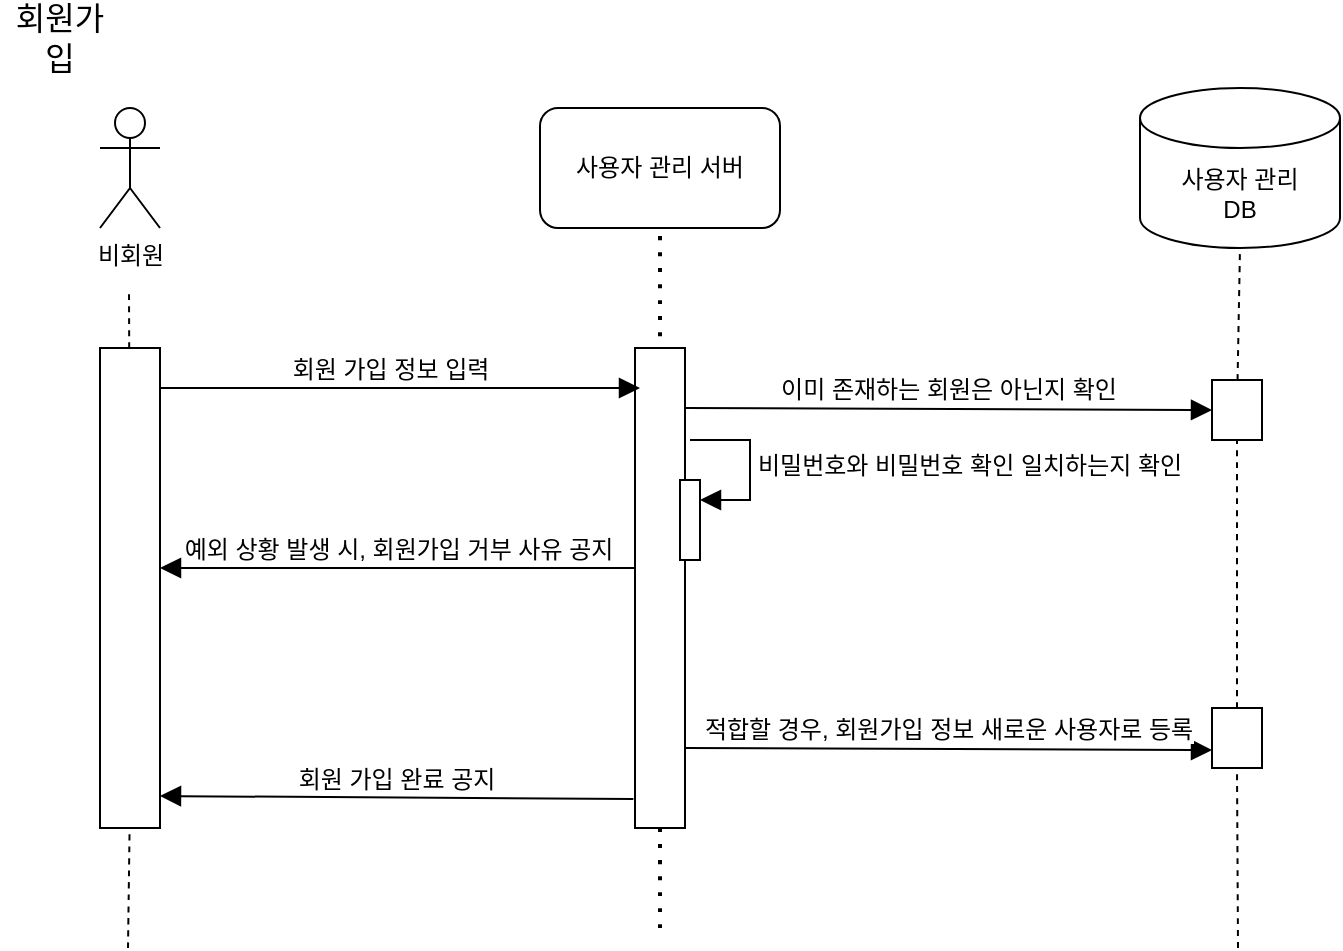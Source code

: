 <mxfile version="24.3.1" type="github" pages="7">
  <diagram name="회원가입" id="2YBvvXClWsGukQMizWep">
    <mxGraphModel dx="594" dy="738" grid="1" gridSize="10" guides="1" tooltips="1" connect="1" arrows="1" fold="1" page="1" pageScale="1" pageWidth="850" pageHeight="1100" math="0" shadow="0">
      <root>
        <mxCell id="0" />
        <mxCell id="1" parent="0" />
        <mxCell id="lmq6LwTFipSiw43jhtWt-1" value="비회원" style="shape=umlActor;verticalLabelPosition=bottom;verticalAlign=top;html=1;outlineConnect=0;" vertex="1" parent="1">
          <mxGeometry x="100" y="80" width="30" height="60" as="geometry" />
        </mxCell>
        <mxCell id="lmq6LwTFipSiw43jhtWt-6" value="" style="endArrow=none;dashed=1;html=1;rounded=0;fontSize=12;startSize=8;endSize=8;curved=1;" edge="1" parent="1" source="qiXM5G81pv3pnYCw4iOo-1">
          <mxGeometry width="50" height="50" relative="1" as="geometry">
            <mxPoint x="114" y="720" as="sourcePoint" />
            <mxPoint x="114.5" y="170" as="targetPoint" />
          </mxGeometry>
        </mxCell>
        <mxCell id="lmq6LwTFipSiw43jhtWt-7" value="회원가입" style="text;html=1;align=center;verticalAlign=middle;whiteSpace=wrap;rounded=0;fontSize=16;" vertex="1" parent="1">
          <mxGeometry x="50" y="30" width="60" height="30" as="geometry" />
        </mxCell>
        <mxCell id="lmq6LwTFipSiw43jhtWt-12" value="사용자 관리 서버" style="rounded=1;whiteSpace=wrap;html=1;" vertex="1" parent="1">
          <mxGeometry x="320" y="80" width="120" height="60" as="geometry" />
        </mxCell>
        <mxCell id="lmq6LwTFipSiw43jhtWt-13" value="사용자 관리&lt;div&gt;DB&lt;/div&gt;" style="shape=cylinder3;whiteSpace=wrap;html=1;boundedLbl=1;backgroundOutline=1;size=15;" vertex="1" parent="1">
          <mxGeometry x="620" y="70" width="100" height="80" as="geometry" />
        </mxCell>
        <mxCell id="lmq6LwTFipSiw43jhtWt-14" value="" style="endArrow=none;dashed=1;html=1;dashPattern=1 3;strokeWidth=2;rounded=0;fontSize=12;startSize=8;endSize=8;curved=1;entryX=0.5;entryY=1;entryDx=0;entryDy=0;" edge="1" parent="1" target="lmq6LwTFipSiw43jhtWt-12">
          <mxGeometry width="50" height="50" relative="1" as="geometry">
            <mxPoint x="380" y="490" as="sourcePoint" />
            <mxPoint x="360" y="330" as="targetPoint" />
          </mxGeometry>
        </mxCell>
        <mxCell id="lmq6LwTFipSiw43jhtWt-15" value="" style="endArrow=none;dashed=1;html=1;rounded=0;fontSize=12;startSize=8;endSize=8;curved=1;entryX=0.5;entryY=1;entryDx=0;entryDy=0;entryPerimeter=0;" edge="1" parent="1" source="lmq6LwTFipSiw43jhtWt-20" target="lmq6LwTFipSiw43jhtWt-13">
          <mxGeometry width="50" height="50" relative="1" as="geometry">
            <mxPoint x="670" y="730" as="sourcePoint" />
            <mxPoint x="400" y="410" as="targetPoint" />
          </mxGeometry>
        </mxCell>
        <mxCell id="lmq6LwTFipSiw43jhtWt-18" value="" style="rounded=0;whiteSpace=wrap;html=1;" vertex="1" parent="1">
          <mxGeometry x="367.5" y="200" width="25" height="240" as="geometry" />
        </mxCell>
        <mxCell id="lmq6LwTFipSiw43jhtWt-16" value="회원 가입 정보 입력" style="html=1;verticalAlign=bottom;endArrow=block;curved=0;rounded=0;fontSize=12;startSize=8;endSize=8;" edge="1" parent="1">
          <mxGeometry width="80" relative="1" as="geometry">
            <mxPoint x="120" y="220" as="sourcePoint" />
            <mxPoint x="370" y="220" as="targetPoint" />
          </mxGeometry>
        </mxCell>
        <mxCell id="lmq6LwTFipSiw43jhtWt-19" value="이미 존재하는 회원은 아닌지 확인" style="html=1;verticalAlign=bottom;endArrow=block;curved=0;rounded=0;fontSize=12;startSize=8;endSize=8;entryX=0;entryY=0.5;entryDx=0;entryDy=0;" edge="1" parent="1" target="lmq6LwTFipSiw43jhtWt-20">
          <mxGeometry x="-0.001" width="80" relative="1" as="geometry">
            <mxPoint x="392.5" y="230" as="sourcePoint" />
            <mxPoint x="642.5" y="230" as="targetPoint" />
            <mxPoint as="offset" />
          </mxGeometry>
        </mxCell>
        <mxCell id="lmq6LwTFipSiw43jhtWt-21" value="" style="endArrow=none;dashed=1;html=1;rounded=0;fontSize=12;startSize=8;endSize=8;curved=1;entryX=0.5;entryY=1;entryDx=0;entryDy=0;entryPerimeter=0;" edge="1" parent="1" source="lmq6LwTFipSiw43jhtWt-23" target="lmq6LwTFipSiw43jhtWt-20">
          <mxGeometry width="50" height="50" relative="1" as="geometry">
            <mxPoint x="670" y="730" as="sourcePoint" />
            <mxPoint x="670" y="150" as="targetPoint" />
          </mxGeometry>
        </mxCell>
        <mxCell id="lmq6LwTFipSiw43jhtWt-20" value="" style="rounded=0;whiteSpace=wrap;html=1;" vertex="1" parent="1">
          <mxGeometry x="656" y="216" width="25" height="30" as="geometry" />
        </mxCell>
        <mxCell id="lmq6LwTFipSiw43jhtWt-22" value="적합할 경우, 회원가입 정보 새로운 사용자로 등록" style="html=1;verticalAlign=bottom;endArrow=block;curved=0;rounded=0;fontSize=12;startSize=8;endSize=8;entryX=0;entryY=0.5;entryDx=0;entryDy=0;" edge="1" parent="1">
          <mxGeometry x="-0.001" width="80" relative="1" as="geometry">
            <mxPoint x="392.5" y="400" as="sourcePoint" />
            <mxPoint x="656" y="401" as="targetPoint" />
            <mxPoint as="offset" />
          </mxGeometry>
        </mxCell>
        <mxCell id="lmq6LwTFipSiw43jhtWt-24" value="" style="endArrow=none;dashed=1;html=1;rounded=0;fontSize=12;startSize=8;endSize=8;curved=1;entryX=0.5;entryY=1;entryDx=0;entryDy=0;entryPerimeter=0;" edge="1" parent="1" target="lmq6LwTFipSiw43jhtWt-23">
          <mxGeometry width="50" height="50" relative="1" as="geometry">
            <mxPoint x="669" y="500" as="sourcePoint" />
            <mxPoint x="669" y="246" as="targetPoint" />
          </mxGeometry>
        </mxCell>
        <mxCell id="lmq6LwTFipSiw43jhtWt-23" value="" style="rounded=0;whiteSpace=wrap;html=1;" vertex="1" parent="1">
          <mxGeometry x="656" y="380" width="25" height="30" as="geometry" />
        </mxCell>
        <mxCell id="lmq6LwTFipSiw43jhtWt-25" value="" style="html=1;points=[[0,0,0,0,5],[0,1,0,0,-5],[1,0,0,0,5],[1,1,0,0,-5]];perimeter=orthogonalPerimeter;outlineConnect=0;targetShapes=umlLifeline;portConstraint=eastwest;newEdgeStyle={&quot;curved&quot;:0,&quot;rounded&quot;:0};" vertex="1" parent="1">
          <mxGeometry x="390" y="266" width="10" height="40" as="geometry" />
        </mxCell>
        <mxCell id="lmq6LwTFipSiw43jhtWt-26" value="비밀번호와 비밀번호 확인 일치하는지 확인" style="html=1;align=left;spacingLeft=2;endArrow=block;rounded=0;edgeStyle=orthogonalEdgeStyle;curved=0;rounded=0;fontSize=12;startSize=8;endSize=8;" edge="1" target="lmq6LwTFipSiw43jhtWt-25" parent="1">
          <mxGeometry relative="1" as="geometry">
            <mxPoint x="395" y="246" as="sourcePoint" />
            <Array as="points">
              <mxPoint x="425" y="276" />
            </Array>
          </mxGeometry>
        </mxCell>
        <mxCell id="lmq6LwTFipSiw43jhtWt-27" value="회원 가입 완료 공지" style="html=1;verticalAlign=bottom;endArrow=block;curved=0;rounded=0;fontSize=12;startSize=8;endSize=8;exitX=-0.033;exitY=0.848;exitDx=0;exitDy=0;exitPerimeter=0;entryX=1;entryY=0.5;entryDx=0;entryDy=0;" edge="1" parent="1">
          <mxGeometry width="80" relative="1" as="geometry">
            <mxPoint x="366.675" y="425.56" as="sourcePoint" />
            <mxPoint x="130" y="424" as="targetPoint" />
          </mxGeometry>
        </mxCell>
        <mxCell id="lmq6LwTFipSiw43jhtWt-29" value="예외 상황 발생 시, 회원가입 거부 사유 공지" style="html=1;verticalAlign=bottom;endArrow=block;curved=0;rounded=0;fontSize=12;startSize=8;endSize=8;exitX=-0.033;exitY=0.848;exitDx=0;exitDy=0;exitPerimeter=0;" edge="1" parent="1">
          <mxGeometry width="80" relative="1" as="geometry">
            <mxPoint x="367.5" y="310" as="sourcePoint" />
            <mxPoint x="130" y="310" as="targetPoint" />
          </mxGeometry>
        </mxCell>
        <mxCell id="lmq6LwTFipSiw43jhtWt-32" value="" style="endArrow=none;dashed=1;html=1;rounded=0;fontSize=12;startSize=8;endSize=8;curved=1;" edge="1" parent="1">
          <mxGeometry width="50" height="50" relative="1" as="geometry">
            <mxPoint x="115" y="410" as="sourcePoint" />
            <mxPoint x="115" y="325" as="targetPoint" />
          </mxGeometry>
        </mxCell>
        <mxCell id="lmq6LwTFipSiw43jhtWt-34" value="" style="endArrow=none;dashed=1;html=1;rounded=0;fontSize=12;startSize=8;endSize=8;curved=1;" edge="1" parent="1">
          <mxGeometry width="50" height="50" relative="1" as="geometry">
            <mxPoint x="114" y="500" as="sourcePoint" />
            <mxPoint x="114.8" y="440" as="targetPoint" />
          </mxGeometry>
        </mxCell>
        <mxCell id="qiXM5G81pv3pnYCw4iOo-2" value="" style="endArrow=none;dashed=1;html=1;rounded=0;fontSize=12;startSize=8;endSize=8;curved=1;" edge="1" parent="1" target="qiXM5G81pv3pnYCw4iOo-1">
          <mxGeometry width="50" height="50" relative="1" as="geometry">
            <mxPoint x="115" y="295" as="sourcePoint" />
            <mxPoint x="114.5" y="170" as="targetPoint" />
          </mxGeometry>
        </mxCell>
        <mxCell id="qiXM5G81pv3pnYCw4iOo-1" value="" style="rounded=0;whiteSpace=wrap;html=1;" vertex="1" parent="1">
          <mxGeometry x="100" y="200" width="30" height="240" as="geometry" />
        </mxCell>
      </root>
    </mxGraphModel>
  </diagram>
  <diagram name="로그인" id="xfcTjQgRxjcba2ydF7YO">
    <mxGraphModel dx="699" dy="868" grid="1" gridSize="10" guides="1" tooltips="1" connect="1" arrows="1" fold="1" page="1" pageScale="1" pageWidth="850" pageHeight="1100" math="0" shadow="0">
      <root>
        <mxCell id="_w-2rEdW2O8Vtb92VAKG-0" />
        <mxCell id="_w-2rEdW2O8Vtb92VAKG-1" parent="_w-2rEdW2O8Vtb92VAKG-0" />
        <mxCell id="_w-2rEdW2O8Vtb92VAKG-2" value="회원" style="shape=umlActor;verticalLabelPosition=bottom;verticalAlign=top;html=1;outlineConnect=0;" vertex="1" parent="_w-2rEdW2O8Vtb92VAKG-1">
          <mxGeometry x="100" y="80" width="30" height="60" as="geometry" />
        </mxCell>
        <mxCell id="_w-2rEdW2O8Vtb92VAKG-4" value="로그인" style="text;html=1;align=center;verticalAlign=middle;whiteSpace=wrap;rounded=0;fontSize=16;" vertex="1" parent="_w-2rEdW2O8Vtb92VAKG-1">
          <mxGeometry x="50" y="30" width="60" height="30" as="geometry" />
        </mxCell>
        <mxCell id="_w-2rEdW2O8Vtb92VAKG-5" value="사용자 관리 서버" style="rounded=1;whiteSpace=wrap;html=1;" vertex="1" parent="_w-2rEdW2O8Vtb92VAKG-1">
          <mxGeometry x="320" y="80" width="120" height="60" as="geometry" />
        </mxCell>
        <mxCell id="_w-2rEdW2O8Vtb92VAKG-6" value="사용자 관리&lt;div&gt;DB&lt;/div&gt;" style="shape=cylinder3;whiteSpace=wrap;html=1;boundedLbl=1;backgroundOutline=1;size=15;" vertex="1" parent="_w-2rEdW2O8Vtb92VAKG-1">
          <mxGeometry x="620" y="70" width="100" height="80" as="geometry" />
        </mxCell>
        <mxCell id="_w-2rEdW2O8Vtb92VAKG-7" value="" style="endArrow=none;dashed=1;html=1;dashPattern=1 3;strokeWidth=2;rounded=0;fontSize=12;startSize=8;endSize=8;curved=1;entryX=0.5;entryY=1;entryDx=0;entryDy=0;" edge="1" parent="_w-2rEdW2O8Vtb92VAKG-1" target="_w-2rEdW2O8Vtb92VAKG-5">
          <mxGeometry width="50" height="50" relative="1" as="geometry">
            <mxPoint x="380" y="490" as="sourcePoint" />
            <mxPoint x="360" y="330" as="targetPoint" />
          </mxGeometry>
        </mxCell>
        <mxCell id="_w-2rEdW2O8Vtb92VAKG-8" value="" style="endArrow=none;dashed=1;html=1;rounded=0;fontSize=12;startSize=8;endSize=8;curved=1;entryX=0.5;entryY=1;entryDx=0;entryDy=0;entryPerimeter=0;" edge="1" parent="_w-2rEdW2O8Vtb92VAKG-1" source="_w-2rEdW2O8Vtb92VAKG-13" target="_w-2rEdW2O8Vtb92VAKG-6">
          <mxGeometry width="50" height="50" relative="1" as="geometry">
            <mxPoint x="670" y="730" as="sourcePoint" />
            <mxPoint x="400" y="410" as="targetPoint" />
          </mxGeometry>
        </mxCell>
        <mxCell id="_w-2rEdW2O8Vtb92VAKG-9" value="" style="rounded=0;whiteSpace=wrap;html=1;" vertex="1" parent="_w-2rEdW2O8Vtb92VAKG-1">
          <mxGeometry x="367.5" y="200" width="25" height="240" as="geometry" />
        </mxCell>
        <mxCell id="_w-2rEdW2O8Vtb92VAKG-10" value="로그인 정보 입력" style="html=1;verticalAlign=bottom;endArrow=block;curved=0;rounded=0;fontSize=12;startSize=8;endSize=8;" edge="1" parent="_w-2rEdW2O8Vtb92VAKG-1">
          <mxGeometry width="80" relative="1" as="geometry">
            <mxPoint x="120" y="220" as="sourcePoint" />
            <mxPoint x="370" y="220" as="targetPoint" />
            <mxPoint as="offset" />
          </mxGeometry>
        </mxCell>
        <mxCell id="_w-2rEdW2O8Vtb92VAKG-11" value="입력 정보가 DB에 존재하는 정보와 일치하는지 확인" style="html=1;verticalAlign=bottom;endArrow=block;curved=0;rounded=0;fontSize=12;startSize=8;endSize=8;entryX=0;entryY=0.5;entryDx=0;entryDy=0;" edge="1" parent="_w-2rEdW2O8Vtb92VAKG-1">
          <mxGeometry x="-0.001" width="80" relative="1" as="geometry">
            <mxPoint x="392.5" y="260" as="sourcePoint" />
            <mxPoint x="656" y="261" as="targetPoint" />
            <mxPoint as="offset" />
          </mxGeometry>
        </mxCell>
        <mxCell id="_w-2rEdW2O8Vtb92VAKG-12" value="" style="endArrow=none;dashed=1;html=1;rounded=0;fontSize=12;startSize=8;endSize=8;curved=1;entryX=0.5;entryY=1;entryDx=0;entryDy=0;entryPerimeter=0;" edge="1" parent="_w-2rEdW2O8Vtb92VAKG-1" source="_w-2rEdW2O8Vtb92VAKG-16" target="_w-2rEdW2O8Vtb92VAKG-13">
          <mxGeometry width="50" height="50" relative="1" as="geometry">
            <mxPoint x="670" y="730" as="sourcePoint" />
            <mxPoint x="670" y="150" as="targetPoint" />
          </mxGeometry>
        </mxCell>
        <mxCell id="_w-2rEdW2O8Vtb92VAKG-13" value="" style="rounded=0;whiteSpace=wrap;html=1;" vertex="1" parent="_w-2rEdW2O8Vtb92VAKG-1">
          <mxGeometry x="656" y="240" width="25" height="30" as="geometry" />
        </mxCell>
        <mxCell id="_w-2rEdW2O8Vtb92VAKG-14" value="입력받은 내용과 DB의 데이터 대조" style="html=1;verticalAlign=bottom;endArrow=block;curved=0;rounded=0;fontSize=12;startSize=8;endSize=8;entryX=0;entryY=0.5;entryDx=0;entryDy=0;" edge="1" parent="_w-2rEdW2O8Vtb92VAKG-1">
          <mxGeometry x="-0.001" width="80" relative="1" as="geometry">
            <mxPoint x="392.5" y="400" as="sourcePoint" />
            <mxPoint x="656" y="401" as="targetPoint" />
            <mxPoint as="offset" />
          </mxGeometry>
        </mxCell>
        <mxCell id="_w-2rEdW2O8Vtb92VAKG-15" value="" style="endArrow=none;dashed=1;html=1;rounded=0;fontSize=12;startSize=8;endSize=8;curved=1;entryX=0.5;entryY=1;entryDx=0;entryDy=0;entryPerimeter=0;" edge="1" parent="_w-2rEdW2O8Vtb92VAKG-1" target="_w-2rEdW2O8Vtb92VAKG-16">
          <mxGeometry width="50" height="50" relative="1" as="geometry">
            <mxPoint x="669" y="500" as="sourcePoint" />
            <mxPoint x="669" y="246" as="targetPoint" />
          </mxGeometry>
        </mxCell>
        <mxCell id="_w-2rEdW2O8Vtb92VAKG-16" value="" style="rounded=0;whiteSpace=wrap;html=1;" vertex="1" parent="_w-2rEdW2O8Vtb92VAKG-1">
          <mxGeometry x="656" y="380" width="25" height="30" as="geometry" />
        </mxCell>
        <mxCell id="_w-2rEdW2O8Vtb92VAKG-19" value="서비스 선택 화면으로 이동" style="html=1;verticalAlign=bottom;endArrow=block;curved=0;rounded=0;fontSize=12;startSize=8;endSize=8;exitX=-0.033;exitY=0.848;exitDx=0;exitDy=0;exitPerimeter=0;entryX=1;entryY=0.5;entryDx=0;entryDy=0;" edge="1" parent="_w-2rEdW2O8Vtb92VAKG-1">
          <mxGeometry width="80" relative="1" as="geometry">
            <mxPoint x="366.675" y="426.56" as="sourcePoint" />
            <mxPoint x="130" y="425" as="targetPoint" />
          </mxGeometry>
        </mxCell>
        <mxCell id="_w-2rEdW2O8Vtb92VAKG-20" value="예외 상황 발생 시, 로그인 거부 사유 공지" style="html=1;verticalAlign=bottom;endArrow=block;curved=0;rounded=0;fontSize=12;startSize=8;endSize=8;exitX=-0.033;exitY=0.848;exitDx=0;exitDy=0;exitPerimeter=0;" edge="1" parent="_w-2rEdW2O8Vtb92VAKG-1">
          <mxGeometry width="80" relative="1" as="geometry">
            <mxPoint x="367.5" y="310" as="sourcePoint" />
            <mxPoint x="130" y="310" as="targetPoint" />
          </mxGeometry>
        </mxCell>
        <mxCell id="_w-2rEdW2O8Vtb92VAKG-21" value="" style="endArrow=none;dashed=1;html=1;rounded=0;fontSize=12;startSize=8;endSize=8;curved=1;" edge="1" parent="_w-2rEdW2O8Vtb92VAKG-1">
          <mxGeometry width="50" height="50" relative="1" as="geometry">
            <mxPoint x="115" y="410" as="sourcePoint" />
            <mxPoint x="115" y="325" as="targetPoint" />
          </mxGeometry>
        </mxCell>
        <mxCell id="_w-2rEdW2O8Vtb92VAKG-23" value="" style="endArrow=none;dashed=1;html=1;rounded=0;fontSize=12;startSize=8;endSize=8;curved=1;" edge="1" parent="_w-2rEdW2O8Vtb92VAKG-1">
          <mxGeometry width="50" height="50" relative="1" as="geometry">
            <mxPoint x="114" y="500" as="sourcePoint" />
            <mxPoint x="114.8" y="440" as="targetPoint" />
          </mxGeometry>
        </mxCell>
        <mxCell id="_w-2rEdW2O8Vtb92VAKG-26" value="" style="endArrow=none;dashed=1;html=1;rounded=0;fontSize=12;startSize=8;endSize=8;curved=1;" edge="1" parent="_w-2rEdW2O8Vtb92VAKG-1">
          <mxGeometry width="50" height="50" relative="1" as="geometry">
            <mxPoint x="115" y="295" as="sourcePoint" />
            <mxPoint x="115" y="170" as="targetPoint" />
          </mxGeometry>
        </mxCell>
        <mxCell id="_w-2rEdW2O8Vtb92VAKG-27" value="" style="rounded=0;whiteSpace=wrap;html=1;" vertex="1" parent="_w-2rEdW2O8Vtb92VAKG-1">
          <mxGeometry x="100" y="200" width="30" height="250" as="geometry" />
        </mxCell>
      </root>
    </mxGraphModel>
  </diagram>
  <diagram name="잔여 좌석 조회" id="xvWgONUb2aXQiGLllSk1">
    <mxGraphModel dx="849" dy="1054" grid="1" gridSize="10" guides="1" tooltips="1" connect="1" arrows="1" fold="1" page="1" pageScale="1" pageWidth="850" pageHeight="1100" math="0" shadow="0">
      <root>
        <mxCell id="2KBXHVVGUYB0KBsjJUZ5-0" />
        <mxCell id="2KBXHVVGUYB0KBsjJUZ5-1" parent="2KBXHVVGUYB0KBsjJUZ5-0" />
        <mxCell id="2KBXHVVGUYB0KBsjJUZ5-2" value="회원" style="shape=umlActor;verticalLabelPosition=bottom;verticalAlign=top;html=1;outlineConnect=0;" vertex="1" parent="2KBXHVVGUYB0KBsjJUZ5-1">
          <mxGeometry x="100" y="80" width="30" height="60" as="geometry" />
        </mxCell>
        <mxCell id="2KBXHVVGUYB0KBsjJUZ5-3" value="" style="endArrow=none;dashed=1;html=1;rounded=0;fontSize=12;startSize=8;endSize=8;curved=1;" edge="1" parent="2KBXHVVGUYB0KBsjJUZ5-1" source="2KBXHVVGUYB0KBsjJUZ5-27">
          <mxGeometry width="50" height="50" relative="1" as="geometry">
            <mxPoint x="114" y="720" as="sourcePoint" />
            <mxPoint x="114.5" y="170" as="targetPoint" />
          </mxGeometry>
        </mxCell>
        <mxCell id="2KBXHVVGUYB0KBsjJUZ5-4" value="잔여 좌석 조회" style="text;html=1;align=center;verticalAlign=middle;whiteSpace=wrap;rounded=0;fontSize=16;" vertex="1" parent="2KBXHVVGUYB0KBsjJUZ5-1">
          <mxGeometry x="50" y="30" width="170" height="30" as="geometry" />
        </mxCell>
        <mxCell id="2KBXHVVGUYB0KBsjJUZ5-5" value="좌석 관리 서버" style="rounded=1;whiteSpace=wrap;html=1;" vertex="1" parent="2KBXHVVGUYB0KBsjJUZ5-1">
          <mxGeometry x="320" y="80" width="120" height="60" as="geometry" />
        </mxCell>
        <mxCell id="2KBXHVVGUYB0KBsjJUZ5-6" value="좌석 관리&lt;div&gt;DB&lt;/div&gt;" style="shape=cylinder3;whiteSpace=wrap;html=1;boundedLbl=1;backgroundOutline=1;size=15;" vertex="1" parent="2KBXHVVGUYB0KBsjJUZ5-1">
          <mxGeometry x="620" y="70" width="100" height="80" as="geometry" />
        </mxCell>
        <mxCell id="2KBXHVVGUYB0KBsjJUZ5-7" value="" style="endArrow=none;dashed=1;html=1;dashPattern=1 3;strokeWidth=2;rounded=0;fontSize=12;startSize=8;endSize=8;curved=1;entryX=0.5;entryY=1;entryDx=0;entryDy=0;" edge="1" parent="2KBXHVVGUYB0KBsjJUZ5-1" target="2KBXHVVGUYB0KBsjJUZ5-5">
          <mxGeometry width="50" height="50" relative="1" as="geometry">
            <mxPoint x="380" y="390" as="sourcePoint" />
            <mxPoint x="360" y="330" as="targetPoint" />
          </mxGeometry>
        </mxCell>
        <mxCell id="2KBXHVVGUYB0KBsjJUZ5-8" value="" style="endArrow=none;dashed=1;html=1;rounded=0;fontSize=12;startSize=8;endSize=8;curved=1;entryX=0.5;entryY=1;entryDx=0;entryDy=0;entryPerimeter=0;" edge="1" parent="2KBXHVVGUYB0KBsjJUZ5-1" source="2KBXHVVGUYB0KBsjJUZ5-13" target="2KBXHVVGUYB0KBsjJUZ5-6">
          <mxGeometry width="50" height="50" relative="1" as="geometry">
            <mxPoint x="670" y="730" as="sourcePoint" />
            <mxPoint x="400" y="410" as="targetPoint" />
          </mxGeometry>
        </mxCell>
        <mxCell id="2KBXHVVGUYB0KBsjJUZ5-9" value="" style="rounded=0;whiteSpace=wrap;html=1;" vertex="1" parent="2KBXHVVGUYB0KBsjJUZ5-1">
          <mxGeometry x="367.5" y="200" width="25" height="170" as="geometry" />
        </mxCell>
        <mxCell id="2KBXHVVGUYB0KBsjJUZ5-10" value="잔여 좌석 조회 서비스 버튼 클릭" style="html=1;verticalAlign=bottom;endArrow=block;curved=0;rounded=0;fontSize=12;startSize=8;endSize=8;" edge="1" parent="2KBXHVVGUYB0KBsjJUZ5-1">
          <mxGeometry width="80" relative="1" as="geometry">
            <mxPoint x="120" y="220" as="sourcePoint" />
            <mxPoint x="370" y="220" as="targetPoint" />
          </mxGeometry>
        </mxCell>
        <mxCell id="2KBXHVVGUYB0KBsjJUZ5-12" value="" style="endArrow=none;dashed=1;html=1;rounded=0;fontSize=12;startSize=8;endSize=8;curved=1;entryX=0.5;entryY=1;entryDx=0;entryDy=0;entryPerimeter=0;" edge="1" parent="2KBXHVVGUYB0KBsjJUZ5-1" target="2KBXHVVGUYB0KBsjJUZ5-13">
          <mxGeometry width="50" height="50" relative="1" as="geometry">
            <mxPoint x="668.5" y="380" as="sourcePoint" />
            <mxPoint x="670" y="150" as="targetPoint" />
          </mxGeometry>
        </mxCell>
        <mxCell id="2KBXHVVGUYB0KBsjJUZ5-13" value="" style="rounded=0;whiteSpace=wrap;html=1;" vertex="1" parent="2KBXHVVGUYB0KBsjJUZ5-1">
          <mxGeometry x="656" y="320" width="25" height="30" as="geometry" />
        </mxCell>
        <mxCell id="2KBXHVVGUYB0KBsjJUZ5-14" value="선택된 스터디룸의 좌석 현황 및 배치표 불러오기" style="html=1;verticalAlign=bottom;endArrow=block;curved=0;rounded=0;fontSize=12;startSize=8;endSize=8;entryX=0;entryY=0.5;entryDx=0;entryDy=0;" edge="1" parent="2KBXHVVGUYB0KBsjJUZ5-1">
          <mxGeometry x="-0.001" width="80" relative="1" as="geometry">
            <mxPoint x="392.5" y="330" as="sourcePoint" />
            <mxPoint x="656" y="331" as="targetPoint" />
            <mxPoint as="offset" />
          </mxGeometry>
        </mxCell>
        <mxCell id="2KBXHVVGUYB0KBsjJUZ5-20" value="스터디룸 선택 드롭다운 메뉴바 제공" style="html=1;verticalAlign=bottom;endArrow=block;curved=0;rounded=0;fontSize=12;startSize=8;endSize=8;exitX=-0.033;exitY=0.848;exitDx=0;exitDy=0;exitPerimeter=0;" edge="1" parent="2KBXHVVGUYB0KBsjJUZ5-1">
          <mxGeometry width="80" relative="1" as="geometry">
            <mxPoint x="367.5" y="270" as="sourcePoint" />
            <mxPoint x="130" y="270" as="targetPoint" />
          </mxGeometry>
        </mxCell>
        <mxCell id="2KBXHVVGUYB0KBsjJUZ5-21" value="" style="endArrow=none;dashed=1;html=1;rounded=0;fontSize=12;startSize=8;endSize=8;curved=1;entryX=0.5;entryY=1;entryDx=0;entryDy=0;" edge="1" parent="2KBXHVVGUYB0KBsjJUZ5-1" target="2KBXHVVGUYB0KBsjJUZ5-27">
          <mxGeometry width="50" height="50" relative="1" as="geometry">
            <mxPoint x="115" y="410" as="sourcePoint" />
            <mxPoint x="115" y="325" as="targetPoint" />
          </mxGeometry>
        </mxCell>
        <mxCell id="2KBXHVVGUYB0KBsjJUZ5-25" value="스터디룸 선택" style="html=1;verticalAlign=bottom;endArrow=block;curved=0;rounded=0;fontSize=12;startSize=8;endSize=8;" edge="1" parent="2KBXHVVGUYB0KBsjJUZ5-1">
          <mxGeometry width="80" relative="1" as="geometry">
            <mxPoint x="117.5" y="306" as="sourcePoint" />
            <mxPoint x="367.5" y="306" as="targetPoint" />
          </mxGeometry>
        </mxCell>
        <mxCell id="2KBXHVVGUYB0KBsjJUZ5-26" value="" style="endArrow=none;dashed=1;html=1;rounded=0;fontSize=12;startSize=8;endSize=8;curved=1;" edge="1" parent="2KBXHVVGUYB0KBsjJUZ5-1" target="2KBXHVVGUYB0KBsjJUZ5-27">
          <mxGeometry width="50" height="50" relative="1" as="geometry">
            <mxPoint x="115" y="295" as="sourcePoint" />
            <mxPoint x="114.5" y="170" as="targetPoint" />
          </mxGeometry>
        </mxCell>
        <mxCell id="2KBXHVVGUYB0KBsjJUZ5-27" value="" style="rounded=0;whiteSpace=wrap;html=1;" vertex="1" parent="2KBXHVVGUYB0KBsjJUZ5-1">
          <mxGeometry x="100" y="200" width="30" height="170" as="geometry" />
        </mxCell>
        <mxCell id="tzjLOuYyqHVfePyshGat-2" value="선택한 스터디룸 좌석표 제공" style="html=1;verticalAlign=bottom;endArrow=block;curved=0;rounded=0;fontSize=12;startSize=8;endSize=8;exitX=-0.033;exitY=0.848;exitDx=0;exitDy=0;exitPerimeter=0;" edge="1" parent="2KBXHVVGUYB0KBsjJUZ5-1">
          <mxGeometry width="80" relative="1" as="geometry">
            <mxPoint x="367.5" y="350" as="sourcePoint" />
            <mxPoint x="130" y="350" as="targetPoint" />
          </mxGeometry>
        </mxCell>
      </root>
    </mxGraphModel>
  </diagram>
  <diagram name="좌석 배정 신청" id="WIGZHKo7qlWPfyPU66E1">
    <mxGraphModel dx="849" dy="1054" grid="1" gridSize="10" guides="1" tooltips="1" connect="1" arrows="1" fold="1" page="1" pageScale="1" pageWidth="850" pageHeight="1100" math="0" shadow="0">
      <root>
        <mxCell id="PpwfPjqyfCliycpSLVlc-0" />
        <mxCell id="PpwfPjqyfCliycpSLVlc-1" parent="PpwfPjqyfCliycpSLVlc-0" />
        <mxCell id="4zJOaKiFR_U7AnjllImi-12" value="" style="endArrow=none;dashed=1;html=1;rounded=0;fontSize=12;startSize=8;endSize=8;curved=1;entryX=0.5;entryY=1;entryDx=0;entryDy=0;entryPerimeter=0;" edge="1" parent="PpwfPjqyfCliycpSLVlc-1">
          <mxGeometry width="50" height="50" relative="1" as="geometry">
            <mxPoint x="379" y="760" as="sourcePoint" />
            <mxPoint x="379.25" y="530" as="targetPoint" />
          </mxGeometry>
        </mxCell>
        <mxCell id="PpwfPjqyfCliycpSLVlc-2" value="회원" style="shape=umlActor;verticalLabelPosition=bottom;verticalAlign=top;html=1;outlineConnect=0;" vertex="1" parent="PpwfPjqyfCliycpSLVlc-1">
          <mxGeometry x="100" y="80" width="30" height="60" as="geometry" />
        </mxCell>
        <mxCell id="PpwfPjqyfCliycpSLVlc-3" value="" style="endArrow=none;dashed=1;html=1;rounded=0;fontSize=12;startSize=8;endSize=8;curved=1;" edge="1" parent="PpwfPjqyfCliycpSLVlc-1" source="PpwfPjqyfCliycpSLVlc-18">
          <mxGeometry width="50" height="50" relative="1" as="geometry">
            <mxPoint x="114" y="720" as="sourcePoint" />
            <mxPoint x="114.5" y="170" as="targetPoint" />
          </mxGeometry>
        </mxCell>
        <mxCell id="PpwfPjqyfCliycpSLVlc-4" value="좌석 배정 신청" style="text;html=1;align=center;verticalAlign=middle;whiteSpace=wrap;rounded=0;fontSize=16;" vertex="1" parent="PpwfPjqyfCliycpSLVlc-1">
          <mxGeometry x="50" y="30" width="170" height="30" as="geometry" />
        </mxCell>
        <mxCell id="PpwfPjqyfCliycpSLVlc-5" value="좌석 관리 서버" style="rounded=1;whiteSpace=wrap;html=1;" vertex="1" parent="PpwfPjqyfCliycpSLVlc-1">
          <mxGeometry x="320" y="80" width="120" height="60" as="geometry" />
        </mxCell>
        <mxCell id="PpwfPjqyfCliycpSLVlc-6" value="좌석 관리&lt;div&gt;DB&lt;/div&gt;" style="shape=cylinder3;whiteSpace=wrap;html=1;boundedLbl=1;backgroundOutline=1;size=15;" vertex="1" parent="PpwfPjqyfCliycpSLVlc-1">
          <mxGeometry x="530" y="70" width="100" height="80" as="geometry" />
        </mxCell>
        <mxCell id="PpwfPjqyfCliycpSLVlc-7" value="" style="endArrow=none;dashed=1;html=1;dashPattern=1 3;strokeWidth=2;rounded=0;fontSize=12;startSize=8;endSize=8;curved=1;entryX=0.5;entryY=1;entryDx=0;entryDy=0;" edge="1" parent="PpwfPjqyfCliycpSLVlc-1" target="PpwfPjqyfCliycpSLVlc-5">
          <mxGeometry width="50" height="50" relative="1" as="geometry">
            <mxPoint x="380" y="390" as="sourcePoint" />
            <mxPoint x="360" y="330" as="targetPoint" />
          </mxGeometry>
        </mxCell>
        <mxCell id="PpwfPjqyfCliycpSLVlc-8" value="" style="endArrow=none;dashed=1;html=1;rounded=0;fontSize=12;startSize=8;endSize=8;curved=1;entryX=0.5;entryY=1;entryDx=0;entryDy=0;entryPerimeter=0;" edge="1" parent="PpwfPjqyfCliycpSLVlc-1" source="4zJOaKiFR_U7AnjllImi-1" target="PpwfPjqyfCliycpSLVlc-6">
          <mxGeometry width="50" height="50" relative="1" as="geometry">
            <mxPoint x="580" y="730" as="sourcePoint" />
            <mxPoint x="310" y="410" as="targetPoint" />
          </mxGeometry>
        </mxCell>
        <mxCell id="PpwfPjqyfCliycpSLVlc-9" value="" style="rounded=0;whiteSpace=wrap;html=1;" vertex="1" parent="PpwfPjqyfCliycpSLVlc-1">
          <mxGeometry x="367.5" y="200" width="25" height="440" as="geometry" />
        </mxCell>
        <mxCell id="PpwfPjqyfCliycpSLVlc-10" value="좌석 배치표에서 좌석 클릭" style="html=1;verticalAlign=bottom;endArrow=block;curved=0;rounded=0;fontSize=12;startSize=8;endSize=8;" edge="1" parent="PpwfPjqyfCliycpSLVlc-1">
          <mxGeometry width="80" relative="1" as="geometry">
            <mxPoint x="120" y="220" as="sourcePoint" />
            <mxPoint x="370" y="220" as="targetPoint" />
          </mxGeometry>
        </mxCell>
        <mxCell id="PpwfPjqyfCliycpSLVlc-11" value="" style="endArrow=none;dashed=1;html=1;rounded=0;fontSize=12;startSize=8;endSize=8;curved=1;entryX=0.5;entryY=1;entryDx=0;entryDy=0;entryPerimeter=0;" edge="1" parent="PpwfPjqyfCliycpSLVlc-1" target="PpwfPjqyfCliycpSLVlc-12" source="4zJOaKiFR_U7AnjllImi-18">
          <mxGeometry width="50" height="50" relative="1" as="geometry">
            <mxPoint x="579" y="680" as="sourcePoint" />
            <mxPoint x="580" y="150" as="targetPoint" />
          </mxGeometry>
        </mxCell>
        <mxCell id="PpwfPjqyfCliycpSLVlc-12" value="" style="rounded=0;whiteSpace=wrap;html=1;" vertex="1" parent="PpwfPjqyfCliycpSLVlc-1">
          <mxGeometry x="566" y="310" width="25" height="60" as="geometry" />
        </mxCell>
        <mxCell id="PpwfPjqyfCliycpSLVlc-13" value="해당 좌석이 대여가 가능한지 확인" style="html=1;verticalAlign=bottom;endArrow=block;curved=0;rounded=0;fontSize=12;startSize=8;endSize=8;" edge="1" parent="PpwfPjqyfCliycpSLVlc-1">
          <mxGeometry x="0.002" width="80" relative="1" as="geometry">
            <mxPoint x="393.5" y="330" as="sourcePoint" />
            <mxPoint x="560" y="330" as="targetPoint" />
            <mxPoint as="offset" />
          </mxGeometry>
        </mxCell>
        <mxCell id="PpwfPjqyfCliycpSLVlc-14" value="해당 좌석에 대한 정보 제공 및 대여 여부 질문" style="html=1;verticalAlign=bottom;endArrow=block;curved=0;rounded=0;fontSize=12;startSize=8;endSize=8;exitX=-0.033;exitY=0.848;exitDx=0;exitDy=0;exitPerimeter=0;" edge="1" parent="PpwfPjqyfCliycpSLVlc-1">
          <mxGeometry width="80" relative="1" as="geometry">
            <mxPoint x="367.5" y="270" as="sourcePoint" />
            <mxPoint x="130" y="270" as="targetPoint" />
          </mxGeometry>
        </mxCell>
        <mxCell id="PpwfPjqyfCliycpSLVlc-15" value="" style="endArrow=none;dashed=1;html=1;rounded=0;fontSize=12;startSize=8;endSize=8;curved=1;entryX=0.5;entryY=1;entryDx=0;entryDy=0;" edge="1" parent="PpwfPjqyfCliycpSLVlc-1" target="PpwfPjqyfCliycpSLVlc-18">
          <mxGeometry width="50" height="50" relative="1" as="geometry">
            <mxPoint x="115" y="730" as="sourcePoint" />
            <mxPoint x="115" y="325" as="targetPoint" />
          </mxGeometry>
        </mxCell>
        <mxCell id="PpwfPjqyfCliycpSLVlc-16" value="대여하기 클릭" style="html=1;verticalAlign=bottom;endArrow=block;curved=0;rounded=0;fontSize=12;startSize=8;endSize=8;" edge="1" parent="PpwfPjqyfCliycpSLVlc-1">
          <mxGeometry width="80" relative="1" as="geometry">
            <mxPoint x="117.5" y="306" as="sourcePoint" />
            <mxPoint x="367.5" y="306" as="targetPoint" />
          </mxGeometry>
        </mxCell>
        <mxCell id="PpwfPjqyfCliycpSLVlc-17" value="" style="endArrow=none;dashed=1;html=1;rounded=0;fontSize=12;startSize=8;endSize=8;curved=1;" edge="1" parent="PpwfPjqyfCliycpSLVlc-1" target="PpwfPjqyfCliycpSLVlc-18">
          <mxGeometry width="50" height="50" relative="1" as="geometry">
            <mxPoint x="115" y="295" as="sourcePoint" />
            <mxPoint x="114.5" y="170" as="targetPoint" />
          </mxGeometry>
        </mxCell>
        <mxCell id="PpwfPjqyfCliycpSLVlc-18" value="" style="rounded=0;whiteSpace=wrap;html=1;" vertex="1" parent="PpwfPjqyfCliycpSLVlc-1">
          <mxGeometry x="100" y="200" width="30" height="440" as="geometry" />
        </mxCell>
        <mxCell id="PpwfPjqyfCliycpSLVlc-19" value="이미 사용 중인 좌석일 경우, 대여 불가 공지" style="html=1;verticalAlign=bottom;endArrow=block;curved=0;rounded=0;fontSize=12;startSize=8;endSize=8;exitX=-0.06;exitY=0.384;exitDx=0;exitDy=0;exitPerimeter=0;entryX=1.067;entryY=0.389;entryDx=0;entryDy=0;entryPerimeter=0;" edge="1" parent="PpwfPjqyfCliycpSLVlc-1" source="PpwfPjqyfCliycpSLVlc-9" target="PpwfPjqyfCliycpSLVlc-18">
          <mxGeometry x="-0.021" y="1" width="80" relative="1" as="geometry">
            <mxPoint x="367.5" y="350" as="sourcePoint" />
            <mxPoint x="140" y="346" as="targetPoint" />
            <mxPoint as="offset" />
          </mxGeometry>
        </mxCell>
        <mxCell id="4zJOaKiFR_U7AnjllImi-0" value="해당 좌석에 대한 정보 조회" style="html=1;verticalAlign=bottom;endArrow=block;curved=0;rounded=0;fontSize=12;startSize=8;endSize=8;" edge="1" parent="PpwfPjqyfCliycpSLVlc-1">
          <mxGeometry x="0.0" width="80" relative="1" as="geometry">
            <mxPoint x="392.5" y="240" as="sourcePoint" />
            <mxPoint x="560" y="241" as="targetPoint" />
            <mxPoint as="offset" />
          </mxGeometry>
        </mxCell>
        <mxCell id="4zJOaKiFR_U7AnjllImi-2" value="" style="endArrow=none;dashed=1;html=1;rounded=0;fontSize=12;startSize=8;endSize=8;curved=1;entryX=0.5;entryY=1;entryDx=0;entryDy=0;entryPerimeter=0;" edge="1" parent="PpwfPjqyfCliycpSLVlc-1" source="PpwfPjqyfCliycpSLVlc-12" target="4zJOaKiFR_U7AnjllImi-1">
          <mxGeometry width="50" height="50" relative="1" as="geometry">
            <mxPoint x="579" y="320" as="sourcePoint" />
            <mxPoint x="580" y="150" as="targetPoint" />
          </mxGeometry>
        </mxCell>
        <mxCell id="4zJOaKiFR_U7AnjllImi-1" value="" style="rounded=0;whiteSpace=wrap;html=1;" vertex="1" parent="PpwfPjqyfCliycpSLVlc-1">
          <mxGeometry x="566" y="230" width="25" height="30" as="geometry" />
        </mxCell>
        <mxCell id="4zJOaKiFR_U7AnjllImi-3" value="사용자 관리&lt;div&gt;DB&lt;/div&gt;" style="shape=cylinder3;whiteSpace=wrap;html=1;boundedLbl=1;backgroundOutline=1;size=15;" vertex="1" parent="PpwfPjqyfCliycpSLVlc-1">
          <mxGeometry x="690" y="70" width="100" height="80" as="geometry" />
        </mxCell>
        <mxCell id="4zJOaKiFR_U7AnjllImi-4" value="" style="endArrow=none;dashed=1;html=1;rounded=0;fontSize=12;startSize=8;endSize=8;curved=1;entryX=0.5;entryY=1;entryDx=0;entryDy=0;entryPerimeter=0;" edge="1" parent="PpwfPjqyfCliycpSLVlc-1" target="4zJOaKiFR_U7AnjllImi-3">
          <mxGeometry width="50" height="50" relative="1" as="geometry">
            <mxPoint x="740" y="730" as="sourcePoint" />
            <mxPoint x="470" y="410" as="targetPoint" />
          </mxGeometry>
        </mxCell>
        <mxCell id="4zJOaKiFR_U7AnjllImi-5" value="" style="endArrow=none;dashed=1;html=1;rounded=0;fontSize=12;startSize=8;endSize=8;curved=1;entryX=0.5;entryY=1;entryDx=0;entryDy=0;entryPerimeter=0;" edge="1" parent="PpwfPjqyfCliycpSLVlc-1" target="4zJOaKiFR_U7AnjllImi-6">
          <mxGeometry width="50" height="50" relative="1" as="geometry">
            <mxPoint x="738.5" y="380" as="sourcePoint" />
            <mxPoint x="740" y="150" as="targetPoint" />
          </mxGeometry>
        </mxCell>
        <mxCell id="4zJOaKiFR_U7AnjllImi-6" value="" style="rounded=0;whiteSpace=wrap;html=1;" vertex="1" parent="PpwfPjqyfCliycpSLVlc-1">
          <mxGeometry x="727.5" y="380" width="25" height="30" as="geometry" />
        </mxCell>
        <mxCell id="4zJOaKiFR_U7AnjllImi-9" value="회원의 학부 정보 조회 &amp;nbsp;" style="html=1;verticalAlign=bottom;endArrow=block;curved=0;rounded=0;fontSize=12;startSize=8;endSize=8;entryX=0;entryY=0.5;entryDx=0;entryDy=0;" edge="1" parent="PpwfPjqyfCliycpSLVlc-1" target="4zJOaKiFR_U7AnjllImi-6">
          <mxGeometry x="0.002" width="80" relative="1" as="geometry">
            <mxPoint x="392.5" y="394.5" as="sourcePoint" />
            <mxPoint x="564" y="395.5" as="targetPoint" />
            <mxPoint as="offset" />
          </mxGeometry>
        </mxCell>
        <mxCell id="4zJOaKiFR_U7AnjllImi-10" value="해당 좌석의 가능 학부 정보 조회" style="html=1;verticalAlign=bottom;endArrow=block;curved=0;rounded=0;fontSize=12;startSize=8;endSize=8;entryX=-0.055;entryY=0.363;entryDx=0;entryDy=0;entryPerimeter=0;" edge="1" parent="PpwfPjqyfCliycpSLVlc-1">
          <mxGeometry x="0.002" width="80" relative="1" as="geometry">
            <mxPoint x="394.5" y="360" as="sourcePoint" />
            <mxPoint x="566" y="361" as="targetPoint" />
            <mxPoint as="offset" />
          </mxGeometry>
        </mxCell>
        <mxCell id="4zJOaKiFR_U7AnjllImi-13" value="" style="html=1;points=[[0,0,0,0,5],[0,1,0,0,-5],[1,0,0,0,5],[1,1,0,0,-5]];perimeter=orthogonalPerimeter;outlineConnect=0;targetShapes=umlLifeline;portConstraint=eastwest;newEdgeStyle={&quot;curved&quot;:0,&quot;rounded&quot;:0};" vertex="1" parent="PpwfPjqyfCliycpSLVlc-1">
          <mxGeometry x="392.5" y="450" width="10" height="40" as="geometry" />
        </mxCell>
        <mxCell id="4zJOaKiFR_U7AnjllImi-14" value="회원 학부 정보와 좌석의 가능 학부 정보가 일치하는지 확인" style="html=1;align=left;spacingLeft=2;endArrow=block;rounded=0;edgeStyle=orthogonalEdgeStyle;curved=0;rounded=0;fontSize=12;startSize=8;endSize=8;" edge="1" target="4zJOaKiFR_U7AnjllImi-13" parent="PpwfPjqyfCliycpSLVlc-1">
          <mxGeometry x="0.012" relative="1" as="geometry">
            <mxPoint x="395" y="437" as="sourcePoint" />
            <Array as="points">
              <mxPoint x="425" y="437" />
              <mxPoint x="425" y="470" />
            </Array>
            <mxPoint as="offset" />
          </mxGeometry>
        </mxCell>
        <mxCell id="4zJOaKiFR_U7AnjllImi-16" value="일치하지 않을 경우, 대여 불가 공지&lt;div&gt;일치할 경우, 좌석 대여 성공 공지&lt;/div&gt;" style="html=1;verticalAlign=bottom;endArrow=block;curved=0;rounded=0;fontSize=12;startSize=8;endSize=8;exitX=-0.1;exitY=0.926;exitDx=0;exitDy=0;exitPerimeter=0;entryX=1.056;entryY=0.928;entryDx=0;entryDy=0;entryPerimeter=0;" edge="1" parent="PpwfPjqyfCliycpSLVlc-1" source="PpwfPjqyfCliycpSLVlc-9" target="PpwfPjqyfCliycpSLVlc-18">
          <mxGeometry x="-0.021" y="1" width="80" relative="1" as="geometry">
            <mxPoint x="370" y="530" as="sourcePoint" />
            <mxPoint x="134" y="550" as="targetPoint" />
            <mxPoint as="offset" />
          </mxGeometry>
        </mxCell>
        <mxCell id="4zJOaKiFR_U7AnjllImi-19" value="" style="endArrow=none;dashed=1;html=1;rounded=0;fontSize=12;startSize=8;endSize=8;curved=1;entryX=0.5;entryY=1;entryDx=0;entryDy=0;entryPerimeter=0;" edge="1" parent="PpwfPjqyfCliycpSLVlc-1" target="4zJOaKiFR_U7AnjllImi-18">
          <mxGeometry width="50" height="50" relative="1" as="geometry">
            <mxPoint x="579" y="750" as="sourcePoint" />
            <mxPoint x="579" y="370" as="targetPoint" />
          </mxGeometry>
        </mxCell>
        <mxCell id="4zJOaKiFR_U7AnjllImi-18" value="" style="rounded=0;whiteSpace=wrap;html=1;" vertex="1" parent="PpwfPjqyfCliycpSLVlc-1">
          <mxGeometry x="566" y="520" width="25" height="30" as="geometry" />
        </mxCell>
        <mxCell id="4zJOaKiFR_U7AnjllImi-20" value="일치할 경우,&lt;div&gt;해당 좌석 상태 대여 중으로 업데이트&lt;/div&gt;" style="html=1;verticalAlign=bottom;endArrow=block;curved=0;rounded=0;fontSize=12;startSize=8;endSize=8;entryX=-0.055;entryY=0.363;entryDx=0;entryDy=0;entryPerimeter=0;" edge="1" parent="PpwfPjqyfCliycpSLVlc-1">
          <mxGeometry x="0.002" width="80" relative="1" as="geometry">
            <mxPoint x="394.5" y="534.5" as="sourcePoint" />
            <mxPoint x="566" y="535.5" as="targetPoint" />
            <mxPoint as="offset" />
          </mxGeometry>
        </mxCell>
        <mxCell id="zuwIt1YXjz1c-ViQoDfs-0" value="일치할 경우,&lt;div&gt;해당 회원의 상태를 이용 중으로 업데이트&lt;/div&gt;" style="html=1;verticalAlign=bottom;endArrow=block;curved=0;rounded=0;fontSize=12;startSize=8;endSize=8;entryX=0;entryY=0.75;entryDx=0;entryDy=0;" edge="1" parent="PpwfPjqyfCliycpSLVlc-1" target="zuwIt1YXjz1c-ViQoDfs-1">
          <mxGeometry x="0.002" width="80" relative="1" as="geometry">
            <mxPoint x="394.5" y="590" as="sourcePoint" />
            <mxPoint x="690" y="590" as="targetPoint" />
            <mxPoint as="offset" />
          </mxGeometry>
        </mxCell>
        <mxCell id="zuwIt1YXjz1c-ViQoDfs-1" value="" style="rounded=0;whiteSpace=wrap;html=1;" vertex="1" parent="PpwfPjqyfCliycpSLVlc-1">
          <mxGeometry x="730" y="570" width="25" height="30" as="geometry" />
        </mxCell>
      </root>
    </mxGraphModel>
  </diagram>
  <diagram name="배정 좌석 확인" id="Ps8qZK3bL49_wSJUb_Qv">
    <mxGraphModel dx="699" dy="868" grid="1" gridSize="10" guides="1" tooltips="1" connect="1" arrows="1" fold="1" page="1" pageScale="1" pageWidth="850" pageHeight="1100" math="0" shadow="0">
      <root>
        <mxCell id="nsABx-BomZK_lhBhXkGz-0" />
        <mxCell id="nsABx-BomZK_lhBhXkGz-1" parent="nsABx-BomZK_lhBhXkGz-0" />
        <mxCell id="nsABx-BomZK_lhBhXkGz-3" value="회원" style="shape=umlActor;verticalLabelPosition=bottom;verticalAlign=top;html=1;outlineConnect=0;" vertex="1" parent="nsABx-BomZK_lhBhXkGz-1">
          <mxGeometry x="100" y="80" width="30" height="60" as="geometry" />
        </mxCell>
        <mxCell id="nsABx-BomZK_lhBhXkGz-4" value="" style="endArrow=none;dashed=1;html=1;rounded=0;fontSize=12;startSize=8;endSize=8;curved=1;" edge="1" parent="nsABx-BomZK_lhBhXkGz-1" source="nsABx-BomZK_lhBhXkGz-19">
          <mxGeometry width="50" height="50" relative="1" as="geometry">
            <mxPoint x="114" y="720" as="sourcePoint" />
            <mxPoint x="114.5" y="170" as="targetPoint" />
          </mxGeometry>
        </mxCell>
        <mxCell id="nsABx-BomZK_lhBhXkGz-5" value="배정 좌석 확인" style="text;html=1;align=center;verticalAlign=middle;whiteSpace=wrap;rounded=0;fontSize=16;" vertex="1" parent="nsABx-BomZK_lhBhXkGz-1">
          <mxGeometry x="50" y="30" width="170" height="30" as="geometry" />
        </mxCell>
        <mxCell id="nsABx-BomZK_lhBhXkGz-6" value="좌석 관리 서버" style="rounded=1;whiteSpace=wrap;html=1;" vertex="1" parent="nsABx-BomZK_lhBhXkGz-1">
          <mxGeometry x="320" y="80" width="120" height="60" as="geometry" />
        </mxCell>
        <mxCell id="nsABx-BomZK_lhBhXkGz-7" value="좌석 관리&lt;div&gt;DB&lt;/div&gt;" style="shape=cylinder3;whiteSpace=wrap;html=1;boundedLbl=1;backgroundOutline=1;size=15;" vertex="1" parent="nsABx-BomZK_lhBhXkGz-1">
          <mxGeometry x="530" y="70" width="100" height="80" as="geometry" />
        </mxCell>
        <mxCell id="nsABx-BomZK_lhBhXkGz-8" value="" style="endArrow=none;dashed=1;html=1;dashPattern=1 3;strokeWidth=2;rounded=0;fontSize=12;startSize=8;endSize=8;curved=1;entryX=0.5;entryY=1;entryDx=0;entryDy=0;" edge="1" parent="nsABx-BomZK_lhBhXkGz-1" target="nsABx-BomZK_lhBhXkGz-6">
          <mxGeometry width="50" height="50" relative="1" as="geometry">
            <mxPoint x="380" y="390" as="sourcePoint" />
            <mxPoint x="360" y="330" as="targetPoint" />
          </mxGeometry>
        </mxCell>
        <mxCell id="nsABx-BomZK_lhBhXkGz-9" value="" style="endArrow=none;dashed=1;html=1;rounded=0;fontSize=12;startSize=8;endSize=8;curved=1;entryX=0.5;entryY=1;entryDx=0;entryDy=0;entryPerimeter=0;" edge="1" parent="nsABx-BomZK_lhBhXkGz-1" source="nsABx-BomZK_lhBhXkGz-13" target="nsABx-BomZK_lhBhXkGz-7">
          <mxGeometry width="50" height="50" relative="1" as="geometry">
            <mxPoint x="578.737" y="230" as="sourcePoint" />
            <mxPoint x="310" y="410" as="targetPoint" />
          </mxGeometry>
        </mxCell>
        <mxCell id="nsABx-BomZK_lhBhXkGz-10" value="" style="rounded=0;whiteSpace=wrap;html=1;" vertex="1" parent="nsABx-BomZK_lhBhXkGz-1">
          <mxGeometry x="367.5" y="200" width="25" height="150" as="geometry" />
        </mxCell>
        <mxCell id="nsABx-BomZK_lhBhXkGz-11" value="나의 배정 좌석 확인 서비스 클릭" style="html=1;verticalAlign=bottom;endArrow=block;curved=0;rounded=0;fontSize=12;startSize=8;endSize=8;" edge="1" parent="nsABx-BomZK_lhBhXkGz-1">
          <mxGeometry width="80" relative="1" as="geometry">
            <mxPoint x="120" y="220" as="sourcePoint" />
            <mxPoint x="370" y="220" as="targetPoint" />
          </mxGeometry>
        </mxCell>
        <mxCell id="nsABx-BomZK_lhBhXkGz-12" value="" style="endArrow=none;dashed=1;html=1;rounded=0;fontSize=12;startSize=8;endSize=8;curved=1;entryX=0.5;entryY=1;entryDx=0;entryDy=0;entryPerimeter=0;" edge="1" parent="nsABx-BomZK_lhBhXkGz-1" target="nsABx-BomZK_lhBhXkGz-13">
          <mxGeometry width="50" height="50" relative="1" as="geometry">
            <mxPoint x="580" y="360" as="sourcePoint" />
            <mxPoint x="580" y="150" as="targetPoint" />
          </mxGeometry>
        </mxCell>
        <mxCell id="nsABx-BomZK_lhBhXkGz-13" value="" style="rounded=0;whiteSpace=wrap;html=1;" vertex="1" parent="nsABx-BomZK_lhBhXkGz-1">
          <mxGeometry x="567.5" y="287" width="25" height="30" as="geometry" />
        </mxCell>
        <mxCell id="nsABx-BomZK_lhBhXkGz-14" value="해당 좌석에 대한 정보 조회" style="html=1;verticalAlign=bottom;endArrow=block;curved=0;rounded=0;fontSize=12;startSize=8;endSize=8;entryX=0;entryY=0.5;entryDx=0;entryDy=0;" edge="1" parent="nsABx-BomZK_lhBhXkGz-1">
          <mxGeometry x="0.002" width="80" relative="1" as="geometry">
            <mxPoint x="392.5" y="301.5" as="sourcePoint" />
            <mxPoint x="567.5" y="302" as="targetPoint" />
            <mxPoint as="offset" />
          </mxGeometry>
        </mxCell>
        <mxCell id="nsABx-BomZK_lhBhXkGz-15" value="사용자와 현재 이용 중인 좌석에 대한 정보 제공" style="html=1;verticalAlign=bottom;endArrow=block;curved=0;rounded=0;fontSize=12;startSize=8;endSize=8;exitX=-0.033;exitY=0.848;exitDx=0;exitDy=0;exitPerimeter=0;" edge="1" parent="nsABx-BomZK_lhBhXkGz-1">
          <mxGeometry width="80" relative="1" as="geometry">
            <mxPoint x="367.5" y="330" as="sourcePoint" />
            <mxPoint x="130" y="330" as="targetPoint" />
          </mxGeometry>
        </mxCell>
        <mxCell id="nsABx-BomZK_lhBhXkGz-16" value="" style="endArrow=none;dashed=1;html=1;rounded=0;fontSize=12;startSize=8;endSize=8;curved=1;entryX=0.5;entryY=1;entryDx=0;entryDy=0;" edge="1" parent="nsABx-BomZK_lhBhXkGz-1" target="nsABx-BomZK_lhBhXkGz-19">
          <mxGeometry width="50" height="50" relative="1" as="geometry">
            <mxPoint x="115" y="390" as="sourcePoint" />
            <mxPoint x="115" y="325" as="targetPoint" />
          </mxGeometry>
        </mxCell>
        <mxCell id="nsABx-BomZK_lhBhXkGz-18" value="" style="endArrow=none;dashed=1;html=1;rounded=0;fontSize=12;startSize=8;endSize=8;curved=1;" edge="1" parent="nsABx-BomZK_lhBhXkGz-1" target="nsABx-BomZK_lhBhXkGz-19">
          <mxGeometry width="50" height="50" relative="1" as="geometry">
            <mxPoint x="115" y="295" as="sourcePoint" />
            <mxPoint x="114.5" y="170" as="targetPoint" />
          </mxGeometry>
        </mxCell>
        <mxCell id="nsABx-BomZK_lhBhXkGz-19" value="" style="rounded=0;whiteSpace=wrap;html=1;" vertex="1" parent="nsABx-BomZK_lhBhXkGz-1">
          <mxGeometry x="100" y="200" width="30" height="150" as="geometry" />
        </mxCell>
        <mxCell id="nsABx-BomZK_lhBhXkGz-21" value="해당 회원에 대한 정보 조회" style="html=1;verticalAlign=bottom;endArrow=block;curved=0;rounded=0;fontSize=12;startSize=8;endSize=8;" edge="1" parent="nsABx-BomZK_lhBhXkGz-1">
          <mxGeometry x="0.0" width="80" relative="1" as="geometry">
            <mxPoint x="392.5" y="240" as="sourcePoint" />
            <mxPoint x="720" y="240" as="targetPoint" />
            <mxPoint as="offset" />
          </mxGeometry>
        </mxCell>
        <mxCell id="nsABx-BomZK_lhBhXkGz-24" value="사용자 관리&lt;div&gt;DB&lt;/div&gt;" style="shape=cylinder3;whiteSpace=wrap;html=1;boundedLbl=1;backgroundOutline=1;size=15;" vertex="1" parent="nsABx-BomZK_lhBhXkGz-1">
          <mxGeometry x="690" y="70" width="100" height="80" as="geometry" />
        </mxCell>
        <mxCell id="nsABx-BomZK_lhBhXkGz-25" value="" style="endArrow=none;dashed=1;html=1;rounded=0;fontSize=12;startSize=8;endSize=8;curved=1;entryX=0.5;entryY=1;entryDx=0;entryDy=0;entryPerimeter=0;" edge="1" parent="nsABx-BomZK_lhBhXkGz-1" target="nsABx-BomZK_lhBhXkGz-24" source="nsABx-BomZK_lhBhXkGz-27">
          <mxGeometry width="50" height="50" relative="1" as="geometry">
            <mxPoint x="740" y="610" as="sourcePoint" />
            <mxPoint x="470" y="410" as="targetPoint" />
          </mxGeometry>
        </mxCell>
        <mxCell id="nsABx-BomZK_lhBhXkGz-26" value="" style="endArrow=none;dashed=1;html=1;rounded=0;fontSize=12;startSize=8;endSize=8;curved=1;entryX=0.5;entryY=1;entryDx=0;entryDy=0;entryPerimeter=0;" edge="1" parent="nsABx-BomZK_lhBhXkGz-1" target="nsABx-BomZK_lhBhXkGz-27">
          <mxGeometry width="50" height="50" relative="1" as="geometry">
            <mxPoint x="740" y="390" as="sourcePoint" />
            <mxPoint x="740" y="150" as="targetPoint" />
          </mxGeometry>
        </mxCell>
        <mxCell id="nsABx-BomZK_lhBhXkGz-27" value="" style="rounded=0;whiteSpace=wrap;html=1;" vertex="1" parent="nsABx-BomZK_lhBhXkGz-1">
          <mxGeometry x="727.5" y="220" width="25" height="30" as="geometry" />
        </mxCell>
        <mxCell id="8yDEfERro98cYOpVccPg-1" value="해당 회원에게 이용 중인 좌석 정보가 없으면,&lt;div&gt;이용이 불가능한 서비스라고 공지&lt;/div&gt;" style="html=1;verticalAlign=bottom;endArrow=block;curved=0;rounded=0;fontSize=12;startSize=8;endSize=8;exitX=-0.033;exitY=0.848;exitDx=0;exitDy=0;exitPerimeter=0;" edge="1" parent="nsABx-BomZK_lhBhXkGz-1">
          <mxGeometry width="80" relative="1" as="geometry">
            <mxPoint x="367.5" y="274.5" as="sourcePoint" />
            <mxPoint x="130" y="274.5" as="targetPoint" />
          </mxGeometry>
        </mxCell>
      </root>
    </mxGraphModel>
  </diagram>
  <diagram name="좌석 반납" id="8VdD1YzRlduRzywfWi3p">
    <mxGraphModel dx="594" dy="738" grid="1" gridSize="10" guides="1" tooltips="1" connect="1" arrows="1" fold="1" page="1" pageScale="1" pageWidth="850" pageHeight="1100" math="0" shadow="0">
      <root>
        <mxCell id="kwXg_oF9q3oiJeOSXN9p-0" />
        <mxCell id="kwXg_oF9q3oiJeOSXN9p-1" parent="kwXg_oF9q3oiJeOSXN9p-0" />
        <mxCell id="kwXg_oF9q3oiJeOSXN9p-2" value="회원" style="shape=umlActor;verticalLabelPosition=bottom;verticalAlign=top;html=1;outlineConnect=0;" vertex="1" parent="kwXg_oF9q3oiJeOSXN9p-1">
          <mxGeometry x="100" y="80" width="30" height="60" as="geometry" />
        </mxCell>
        <mxCell id="kwXg_oF9q3oiJeOSXN9p-3" value="" style="endArrow=none;dashed=1;html=1;rounded=0;fontSize=12;startSize=8;endSize=8;curved=1;" edge="1" parent="kwXg_oF9q3oiJeOSXN9p-1" source="kwXg_oF9q3oiJeOSXN9p-17">
          <mxGeometry width="50" height="50" relative="1" as="geometry">
            <mxPoint x="114" y="720" as="sourcePoint" />
            <mxPoint x="114.5" y="170" as="targetPoint" />
          </mxGeometry>
        </mxCell>
        <mxCell id="kwXg_oF9q3oiJeOSXN9p-4" value="좌석 반납" style="text;html=1;align=center;verticalAlign=middle;whiteSpace=wrap;rounded=0;fontSize=16;" vertex="1" parent="kwXg_oF9q3oiJeOSXN9p-1">
          <mxGeometry x="50" y="30" width="120" height="30" as="geometry" />
        </mxCell>
        <mxCell id="kwXg_oF9q3oiJeOSXN9p-5" value="좌석 관리 서버" style="rounded=1;whiteSpace=wrap;html=1;" vertex="1" parent="kwXg_oF9q3oiJeOSXN9p-1">
          <mxGeometry x="320" y="80" width="120" height="60" as="geometry" />
        </mxCell>
        <mxCell id="kwXg_oF9q3oiJeOSXN9p-6" value="좌석 관리&lt;div&gt;DB&lt;/div&gt;" style="shape=cylinder3;whiteSpace=wrap;html=1;boundedLbl=1;backgroundOutline=1;size=15;" vertex="1" parent="kwXg_oF9q3oiJeOSXN9p-1">
          <mxGeometry x="555" y="70" width="100" height="80" as="geometry" />
        </mxCell>
        <mxCell id="kwXg_oF9q3oiJeOSXN9p-7" value="" style="endArrow=none;dashed=1;html=1;dashPattern=1 3;strokeWidth=2;rounded=0;fontSize=12;startSize=8;endSize=8;curved=1;entryX=0.5;entryY=1;entryDx=0;entryDy=0;" edge="1" parent="kwXg_oF9q3oiJeOSXN9p-1" target="kwXg_oF9q3oiJeOSXN9p-5">
          <mxGeometry width="50" height="50" relative="1" as="geometry">
            <mxPoint x="380" y="440" as="sourcePoint" />
            <mxPoint x="360" y="330" as="targetPoint" />
          </mxGeometry>
        </mxCell>
        <mxCell id="kwXg_oF9q3oiJeOSXN9p-8" value="" style="endArrow=none;dashed=1;html=1;rounded=0;fontSize=12;startSize=8;endSize=8;curved=1;entryX=0.5;entryY=1;entryDx=0;entryDy=0;entryPerimeter=0;" edge="1" parent="kwXg_oF9q3oiJeOSXN9p-1" source="kwXg_oF9q3oiJeOSXN9p-12" target="kwXg_oF9q3oiJeOSXN9p-6">
          <mxGeometry width="50" height="50" relative="1" as="geometry">
            <mxPoint x="603.737" y="230" as="sourcePoint" />
            <mxPoint x="335" y="410" as="targetPoint" />
          </mxGeometry>
        </mxCell>
        <mxCell id="kwXg_oF9q3oiJeOSXN9p-9" value="" style="rounded=0;whiteSpace=wrap;html=1;" vertex="1" parent="kwXg_oF9q3oiJeOSXN9p-1">
          <mxGeometry x="367.5" y="200" width="25" height="200" as="geometry" />
        </mxCell>
        <mxCell id="kwXg_oF9q3oiJeOSXN9p-10" value="반납 버튼 클릭" style="html=1;verticalAlign=bottom;endArrow=block;curved=0;rounded=0;fontSize=12;startSize=8;endSize=8;" edge="1" parent="kwXg_oF9q3oiJeOSXN9p-1">
          <mxGeometry width="80" relative="1" as="geometry">
            <mxPoint x="120" y="220" as="sourcePoint" />
            <mxPoint x="370" y="220" as="targetPoint" />
          </mxGeometry>
        </mxCell>
        <mxCell id="kwXg_oF9q3oiJeOSXN9p-11" value="" style="endArrow=none;dashed=1;html=1;rounded=0;fontSize=12;startSize=8;endSize=8;curved=1;entryX=0.5;entryY=1;entryDx=0;entryDy=0;entryPerimeter=0;" edge="1" parent="kwXg_oF9q3oiJeOSXN9p-1" target="kwXg_oF9q3oiJeOSXN9p-12">
          <mxGeometry width="50" height="50" relative="1" as="geometry">
            <mxPoint x="605" y="440" as="sourcePoint" />
            <mxPoint x="605" y="150" as="targetPoint" />
          </mxGeometry>
        </mxCell>
        <mxCell id="kwXg_oF9q3oiJeOSXN9p-12" value="" style="rounded=0;whiteSpace=wrap;html=1;" vertex="1" parent="kwXg_oF9q3oiJeOSXN9p-1">
          <mxGeometry x="592.5" y="320" width="25" height="30" as="geometry" />
        </mxCell>
        <mxCell id="kwXg_oF9q3oiJeOSXN9p-13" value="해당 좌석의 상태를 대여 가능으로 변경" style="html=1;verticalAlign=bottom;endArrow=block;curved=0;rounded=0;fontSize=12;startSize=8;endSize=8;entryX=0;entryY=0.5;entryDx=0;entryDy=0;exitX=1.02;exitY=0.675;exitDx=0;exitDy=0;exitPerimeter=0;" edge="1" parent="kwXg_oF9q3oiJeOSXN9p-1" target="kwXg_oF9q3oiJeOSXN9p-12" source="kwXg_oF9q3oiJeOSXN9p-9">
          <mxGeometry x="0.006" width="80" relative="1" as="geometry">
            <mxPoint x="392.5" y="330" as="sourcePoint" />
            <mxPoint x="567.5" y="330.5" as="targetPoint" />
            <mxPoint as="offset" />
          </mxGeometry>
        </mxCell>
        <mxCell id="kwXg_oF9q3oiJeOSXN9p-15" value="" style="endArrow=none;dashed=1;html=1;rounded=0;fontSize=12;startSize=8;endSize=8;curved=1;entryX=0.5;entryY=1;entryDx=0;entryDy=0;" edge="1" parent="kwXg_oF9q3oiJeOSXN9p-1" target="kwXg_oF9q3oiJeOSXN9p-17">
          <mxGeometry width="50" height="50" relative="1" as="geometry">
            <mxPoint x="115" y="470" as="sourcePoint" />
            <mxPoint x="115" y="325" as="targetPoint" />
          </mxGeometry>
        </mxCell>
        <mxCell id="kwXg_oF9q3oiJeOSXN9p-16" value="" style="endArrow=none;dashed=1;html=1;rounded=0;fontSize=12;startSize=8;endSize=8;curved=1;" edge="1" parent="kwXg_oF9q3oiJeOSXN9p-1" target="kwXg_oF9q3oiJeOSXN9p-17">
          <mxGeometry width="50" height="50" relative="1" as="geometry">
            <mxPoint x="115" y="295" as="sourcePoint" />
            <mxPoint x="114.5" y="170" as="targetPoint" />
          </mxGeometry>
        </mxCell>
        <mxCell id="kwXg_oF9q3oiJeOSXN9p-17" value="" style="rounded=0;whiteSpace=wrap;html=1;" vertex="1" parent="kwXg_oF9q3oiJeOSXN9p-1">
          <mxGeometry x="100" y="200" width="30" height="210" as="geometry" />
        </mxCell>
        <mxCell id="kwXg_oF9q3oiJeOSXN9p-18" value="해당 회원의 상태를 이용 중이지 않음으로 변경" style="html=1;verticalAlign=bottom;endArrow=block;curved=0;rounded=0;fontSize=12;startSize=8;endSize=8;" edge="1" parent="kwXg_oF9q3oiJeOSXN9p-1" target="kwXg_oF9q3oiJeOSXN9p-22">
          <mxGeometry x="0.0" width="80" relative="1" as="geometry">
            <mxPoint x="392.5" y="376" as="sourcePoint" />
            <mxPoint x="720" y="376" as="targetPoint" />
            <mxPoint as="offset" />
          </mxGeometry>
        </mxCell>
        <mxCell id="kwXg_oF9q3oiJeOSXN9p-19" value="사용자 관리&lt;div&gt;DB&lt;/div&gt;" style="shape=cylinder3;whiteSpace=wrap;html=1;boundedLbl=1;backgroundOutline=1;size=15;" vertex="1" parent="kwXg_oF9q3oiJeOSXN9p-1">
          <mxGeometry x="690" y="70" width="100" height="80" as="geometry" />
        </mxCell>
        <mxCell id="kwXg_oF9q3oiJeOSXN9p-20" value="" style="endArrow=none;dashed=1;html=1;rounded=0;fontSize=12;startSize=8;endSize=8;curved=1;entryX=0.5;entryY=1;entryDx=0;entryDy=0;entryPerimeter=0;" edge="1" parent="kwXg_oF9q3oiJeOSXN9p-1" source="kwXg_oF9q3oiJeOSXN9p-22" target="kwXg_oF9q3oiJeOSXN9p-19">
          <mxGeometry width="50" height="50" relative="1" as="geometry">
            <mxPoint x="740" y="610" as="sourcePoint" />
            <mxPoint x="470" y="410" as="targetPoint" />
          </mxGeometry>
        </mxCell>
        <mxCell id="kwXg_oF9q3oiJeOSXN9p-21" value="" style="endArrow=none;dashed=1;html=1;rounded=0;fontSize=12;startSize=8;endSize=8;curved=1;entryX=0.5;entryY=1;entryDx=0;entryDy=0;entryPerimeter=0;" edge="1" parent="kwXg_oF9q3oiJeOSXN9p-1" target="kwXg_oF9q3oiJeOSXN9p-22">
          <mxGeometry width="50" height="50" relative="1" as="geometry">
            <mxPoint x="740" y="490" as="sourcePoint" />
            <mxPoint x="740" y="150" as="targetPoint" />
          </mxGeometry>
        </mxCell>
        <mxCell id="kwXg_oF9q3oiJeOSXN9p-22" value="" style="rounded=0;whiteSpace=wrap;html=1;" vertex="1" parent="kwXg_oF9q3oiJeOSXN9p-1">
          <mxGeometry x="727.5" y="360" width="25" height="30" as="geometry" />
        </mxCell>
        <mxCell id="kwXg_oF9q3oiJeOSXN9p-23" value="정말로 반납할 건지 재차 확인 메시지 전송" style="html=1;verticalAlign=bottom;endArrow=block;curved=0;rounded=0;fontSize=12;startSize=8;endSize=8;exitX=-0.033;exitY=0.848;exitDx=0;exitDy=0;exitPerimeter=0;" edge="1" parent="kwXg_oF9q3oiJeOSXN9p-1">
          <mxGeometry width="80" relative="1" as="geometry">
            <mxPoint x="367.5" y="265.5" as="sourcePoint" />
            <mxPoint x="130" y="265.5" as="targetPoint" />
          </mxGeometry>
        </mxCell>
        <mxCell id="_l1RK4QAukfhr_Tx77an-0" value="반납하기 버튼 클릭" style="html=1;verticalAlign=bottom;endArrow=block;curved=0;rounded=0;fontSize=12;startSize=8;endSize=8;entryX=0;entryY=0.5;entryDx=0;entryDy=0;" edge="1" parent="kwXg_oF9q3oiJeOSXN9p-1" target="kwXg_oF9q3oiJeOSXN9p-9">
          <mxGeometry x="0.002" width="80" relative="1" as="geometry">
            <mxPoint x="130" y="301.5" as="sourcePoint" />
            <mxPoint x="360" y="310" as="targetPoint" />
            <mxPoint as="offset" />
          </mxGeometry>
        </mxCell>
        <mxCell id="_l1RK4QAukfhr_Tx77an-2" style="edgeStyle=none;curved=1;rounded=0;orthogonalLoop=1;jettySize=auto;html=1;entryX=0;entryY=0.5;entryDx=0;entryDy=0;fontSize=12;startSize=8;endSize=8;" edge="1" parent="kwXg_oF9q3oiJeOSXN9p-1" source="kwXg_oF9q3oiJeOSXN9p-22" target="kwXg_oF9q3oiJeOSXN9p-22">
          <mxGeometry relative="1" as="geometry" />
        </mxCell>
        <mxCell id="_l1RK4QAukfhr_Tx77an-3" value="정상적으로 반납이 완료되었음을 공지" style="html=1;verticalAlign=bottom;endArrow=block;curved=0;rounded=0;fontSize=12;startSize=8;endSize=8;exitX=-0.033;exitY=0.848;exitDx=0;exitDy=0;exitPerimeter=0;" edge="1" parent="kwXg_oF9q3oiJeOSXN9p-1">
          <mxGeometry width="80" relative="1" as="geometry">
            <mxPoint x="367.5" y="390" as="sourcePoint" />
            <mxPoint x="130" y="390" as="targetPoint" />
          </mxGeometry>
        </mxCell>
      </root>
    </mxGraphModel>
  </diagram>
  <diagram name="시간 연장" id="OO1coq4F_BpUvdBKQHk6">
    <mxGraphModel dx="990" dy="1230" grid="1" gridSize="10" guides="1" tooltips="1" connect="1" arrows="1" fold="1" page="1" pageScale="1" pageWidth="850" pageHeight="1100" math="0" shadow="0">
      <root>
        <mxCell id="HI9lY-tAYUMj1OGBsxrr-0" />
        <mxCell id="HI9lY-tAYUMj1OGBsxrr-1" parent="HI9lY-tAYUMj1OGBsxrr-0" />
        <mxCell id="HI9lY-tAYUMj1OGBsxrr-2" value="회원" style="shape=umlActor;verticalLabelPosition=bottom;verticalAlign=top;html=1;outlineConnect=0;" vertex="1" parent="HI9lY-tAYUMj1OGBsxrr-1">
          <mxGeometry x="160" y="150" width="30" height="60" as="geometry" />
        </mxCell>
        <mxCell id="HI9lY-tAYUMj1OGBsxrr-3" value="" style="endArrow=none;dashed=1;html=1;rounded=0;fontSize=12;startSize=8;endSize=8;curved=1;" edge="1" parent="HI9lY-tAYUMj1OGBsxrr-1" source="HI9lY-tAYUMj1OGBsxrr-17">
          <mxGeometry width="50" height="50" relative="1" as="geometry">
            <mxPoint x="174" y="790" as="sourcePoint" />
            <mxPoint x="174.5" y="240" as="targetPoint" />
          </mxGeometry>
        </mxCell>
        <mxCell id="HI9lY-tAYUMj1OGBsxrr-4" value="시간 연장" style="text;html=1;align=center;verticalAlign=middle;whiteSpace=wrap;rounded=0;fontSize=16;" vertex="1" parent="HI9lY-tAYUMj1OGBsxrr-1">
          <mxGeometry x="110" y="100" width="110" height="30" as="geometry" />
        </mxCell>
        <mxCell id="HI9lY-tAYUMj1OGBsxrr-5" value="좌석 관리 서버" style="rounded=1;whiteSpace=wrap;html=1;" vertex="1" parent="HI9lY-tAYUMj1OGBsxrr-1">
          <mxGeometry x="346" y="150" width="120" height="60" as="geometry" />
        </mxCell>
        <mxCell id="HI9lY-tAYUMj1OGBsxrr-6" value="좌석 관리&lt;div&gt;DB&lt;/div&gt;" style="shape=cylinder3;whiteSpace=wrap;html=1;boundedLbl=1;backgroundOutline=1;size=15;" vertex="1" parent="HI9lY-tAYUMj1OGBsxrr-1">
          <mxGeometry x="602" y="140" width="100" height="80" as="geometry" />
        </mxCell>
        <mxCell id="HI9lY-tAYUMj1OGBsxrr-7" value="" style="endArrow=none;dashed=1;html=1;dashPattern=1 3;strokeWidth=2;rounded=0;fontSize=12;startSize=8;endSize=8;curved=1;entryX=0.5;entryY=1;entryDx=0;entryDy=0;" edge="1" parent="HI9lY-tAYUMj1OGBsxrr-1" target="HI9lY-tAYUMj1OGBsxrr-5">
          <mxGeometry width="50" height="50" relative="1" as="geometry">
            <mxPoint x="410" y="680" as="sourcePoint" />
            <mxPoint x="386" y="400" as="targetPoint" />
          </mxGeometry>
        </mxCell>
        <mxCell id="HI9lY-tAYUMj1OGBsxrr-8" value="" style="endArrow=none;dashed=1;html=1;rounded=0;fontSize=12;startSize=8;endSize=8;curved=1;entryX=0.5;entryY=1;entryDx=0;entryDy=0;entryPerimeter=0;" edge="1" parent="HI9lY-tAYUMj1OGBsxrr-1" source="HI9lY-tAYUMj1OGBsxrr-12" target="HI9lY-tAYUMj1OGBsxrr-6">
          <mxGeometry width="50" height="50" relative="1" as="geometry">
            <mxPoint x="650.737" y="300" as="sourcePoint" />
            <mxPoint x="382" y="480" as="targetPoint" />
          </mxGeometry>
        </mxCell>
        <mxCell id="HI9lY-tAYUMj1OGBsxrr-9" value="" style="rounded=0;whiteSpace=wrap;html=1;" vertex="1" parent="HI9lY-tAYUMj1OGBsxrr-1">
          <mxGeometry x="393.5" y="270" width="25" height="320" as="geometry" />
        </mxCell>
        <mxCell id="HI9lY-tAYUMj1OGBsxrr-10" value="시간 연장 버튼 클릭" style="html=1;verticalAlign=bottom;endArrow=block;curved=0;rounded=0;fontSize=12;startSize=8;endSize=8;" edge="1" parent="HI9lY-tAYUMj1OGBsxrr-1">
          <mxGeometry width="80" relative="1" as="geometry">
            <mxPoint x="180" y="290" as="sourcePoint" />
            <mxPoint x="390" y="290" as="targetPoint" />
          </mxGeometry>
        </mxCell>
        <mxCell id="HI9lY-tAYUMj1OGBsxrr-11" value="" style="endArrow=none;dashed=1;html=1;rounded=0;fontSize=12;startSize=8;endSize=8;curved=1;entryX=0.5;entryY=1;entryDx=0;entryDy=0;entryPerimeter=0;" edge="1" parent="HI9lY-tAYUMj1OGBsxrr-1" target="HI9lY-tAYUMj1OGBsxrr-12" source="-m4m8Yed8xDFs7L5pCTj-3">
          <mxGeometry width="50" height="50" relative="1" as="geometry">
            <mxPoint x="652" y="700" as="sourcePoint" />
            <mxPoint x="652" y="220" as="targetPoint" />
          </mxGeometry>
        </mxCell>
        <mxCell id="HI9lY-tAYUMj1OGBsxrr-12" value="" style="rounded=0;whiteSpace=wrap;html=1;" vertex="1" parent="HI9lY-tAYUMj1OGBsxrr-1">
          <mxGeometry x="639.5" y="293" width="25" height="30" as="geometry" />
        </mxCell>
        <mxCell id="HI9lY-tAYUMj1OGBsxrr-13" value="연장하기 버튼 클릭" style="html=1;verticalAlign=bottom;endArrow=block;curved=0;rounded=0;fontSize=12;startSize=8;endSize=8;" edge="1" parent="HI9lY-tAYUMj1OGBsxrr-1">
          <mxGeometry x="0.002" width="80" relative="1" as="geometry">
            <mxPoint x="190" y="470" as="sourcePoint" />
            <mxPoint x="390" y="470" as="targetPoint" />
            <mxPoint as="offset" />
          </mxGeometry>
        </mxCell>
        <mxCell id="HI9lY-tAYUMj1OGBsxrr-14" value="정상적으로 연장되었음을 공지" style="html=1;verticalAlign=bottom;endArrow=block;curved=0;rounded=0;fontSize=12;startSize=8;endSize=8;exitX=-0.033;exitY=0.848;exitDx=0;exitDy=0;exitPerimeter=0;entryX=1.067;entryY=0.812;entryDx=0;entryDy=0;entryPerimeter=0;" edge="1" parent="HI9lY-tAYUMj1OGBsxrr-1" target="HI9lY-tAYUMj1OGBsxrr-17">
          <mxGeometry width="80" relative="1" as="geometry">
            <mxPoint x="393.5" y="540" as="sourcePoint" />
            <mxPoint x="156" y="540" as="targetPoint" />
          </mxGeometry>
        </mxCell>
        <mxCell id="HI9lY-tAYUMj1OGBsxrr-15" value="" style="endArrow=none;dashed=1;html=1;rounded=0;fontSize=12;startSize=8;endSize=8;curved=1;entryX=0.5;entryY=1;entryDx=0;entryDy=0;" edge="1" parent="HI9lY-tAYUMj1OGBsxrr-1" target="HI9lY-tAYUMj1OGBsxrr-17">
          <mxGeometry width="50" height="50" relative="1" as="geometry">
            <mxPoint x="175" y="680" as="sourcePoint" />
            <mxPoint x="175" y="395" as="targetPoint" />
          </mxGeometry>
        </mxCell>
        <mxCell id="HI9lY-tAYUMj1OGBsxrr-16" value="" style="endArrow=none;dashed=1;html=1;rounded=0;fontSize=12;startSize=8;endSize=8;curved=1;" edge="1" parent="HI9lY-tAYUMj1OGBsxrr-1" target="HI9lY-tAYUMj1OGBsxrr-17">
          <mxGeometry width="50" height="50" relative="1" as="geometry">
            <mxPoint x="175" y="365" as="sourcePoint" />
            <mxPoint x="174.5" y="240" as="targetPoint" />
          </mxGeometry>
        </mxCell>
        <mxCell id="HI9lY-tAYUMj1OGBsxrr-17" value="" style="rounded=0;whiteSpace=wrap;html=1;" vertex="1" parent="HI9lY-tAYUMj1OGBsxrr-1">
          <mxGeometry x="160" y="270" width="30" height="330" as="geometry" />
        </mxCell>
        <mxCell id="HI9lY-tAYUMj1OGBsxrr-18" value="해당 좌석의 잔여 시간 조회" style="html=1;verticalAlign=bottom;endArrow=block;curved=0;rounded=0;fontSize=12;startSize=8;endSize=8;entryX=0;entryY=0.5;entryDx=0;entryDy=0;exitX=1.14;exitY=0.109;exitDx=0;exitDy=0;exitPerimeter=0;" edge="1" parent="HI9lY-tAYUMj1OGBsxrr-1" target="HI9lY-tAYUMj1OGBsxrr-12" source="HI9lY-tAYUMj1OGBsxrr-9">
          <mxGeometry x="0.0" width="80" relative="1" as="geometry">
            <mxPoint x="452.5" y="310" as="sourcePoint" />
            <mxPoint x="620" y="310" as="targetPoint" />
            <mxPoint as="offset" />
          </mxGeometry>
        </mxCell>
        <mxCell id="HI9lY-tAYUMj1OGBsxrr-23" value="30분 이상 남았을 경우,&lt;div&gt;연장 기능 사용 불가능하다고 공지&lt;/div&gt;&lt;div&gt;30분 이내라면, 시간 연장할 건지 질문&amp;nbsp;&lt;/div&gt;" style="html=1;verticalAlign=bottom;endArrow=block;curved=0;rounded=0;fontSize=12;startSize=8;endSize=8;exitX=-0.033;exitY=0.848;exitDx=0;exitDy=0;exitPerimeter=0;" edge="1" parent="HI9lY-tAYUMj1OGBsxrr-1">
          <mxGeometry x="0.003" width="80" relative="1" as="geometry">
            <mxPoint x="393.5" y="410" as="sourcePoint" />
            <mxPoint x="190" y="410" as="targetPoint" />
            <mxPoint as="offset" />
          </mxGeometry>
        </mxCell>
        <mxCell id="-m4m8Yed8xDFs7L5pCTj-0" value="" style="html=1;points=[[0,0,0,0,5],[0,1,0,0,-5],[1,0,0,0,5],[1,1,0,0,-5]];perimeter=orthogonalPerimeter;outlineConnect=0;targetShapes=umlLifeline;portConstraint=eastwest;newEdgeStyle={&quot;curved&quot;:0,&quot;rounded&quot;:0};" vertex="1" parent="HI9lY-tAYUMj1OGBsxrr-1">
          <mxGeometry x="416" y="350" width="10" height="40" as="geometry" />
        </mxCell>
        <mxCell id="-m4m8Yed8xDFs7L5pCTj-1" value="잔여 시간이 30분 이내인지 확인" style="html=1;align=left;spacingLeft=2;endArrow=block;rounded=0;edgeStyle=orthogonalEdgeStyle;curved=0;rounded=0;fontSize=12;startSize=8;endSize=8;" edge="1" target="-m4m8Yed8xDFs7L5pCTj-0" parent="HI9lY-tAYUMj1OGBsxrr-1">
          <mxGeometry relative="1" as="geometry">
            <mxPoint x="421" y="330" as="sourcePoint" />
            <Array as="points">
              <mxPoint x="451" y="360" />
            </Array>
          </mxGeometry>
        </mxCell>
        <mxCell id="-m4m8Yed8xDFs7L5pCTj-2" value="해당 좌석의 잔여 시간 업데이트" style="html=1;verticalAlign=bottom;endArrow=block;curved=0;rounded=0;fontSize=12;startSize=8;endSize=8;entryX=0;entryY=0.5;entryDx=0;entryDy=0;exitX=1.14;exitY=0.109;exitDx=0;exitDy=0;exitPerimeter=0;" edge="1" parent="HI9lY-tAYUMj1OGBsxrr-1">
          <mxGeometry x="0.0" width="80" relative="1" as="geometry">
            <mxPoint x="418.5" y="510" as="sourcePoint" />
            <mxPoint x="636.5" y="513" as="targetPoint" />
            <mxPoint as="offset" />
          </mxGeometry>
        </mxCell>
        <mxCell id="-m4m8Yed8xDFs7L5pCTj-4" value="" style="endArrow=none;dashed=1;html=1;rounded=0;fontSize=12;startSize=8;endSize=8;curved=1;entryX=0.5;entryY=1;entryDx=0;entryDy=0;entryPerimeter=0;" edge="1" parent="HI9lY-tAYUMj1OGBsxrr-1" target="-m4m8Yed8xDFs7L5pCTj-3">
          <mxGeometry width="50" height="50" relative="1" as="geometry">
            <mxPoint x="652" y="670" as="sourcePoint" />
            <mxPoint x="652" y="323" as="targetPoint" />
          </mxGeometry>
        </mxCell>
        <mxCell id="-m4m8Yed8xDFs7L5pCTj-3" value="" style="rounded=0;whiteSpace=wrap;html=1;" vertex="1" parent="HI9lY-tAYUMj1OGBsxrr-1">
          <mxGeometry x="639.5" y="496" width="25" height="30" as="geometry" />
        </mxCell>
      </root>
    </mxGraphModel>
  </diagram>
</mxfile>
